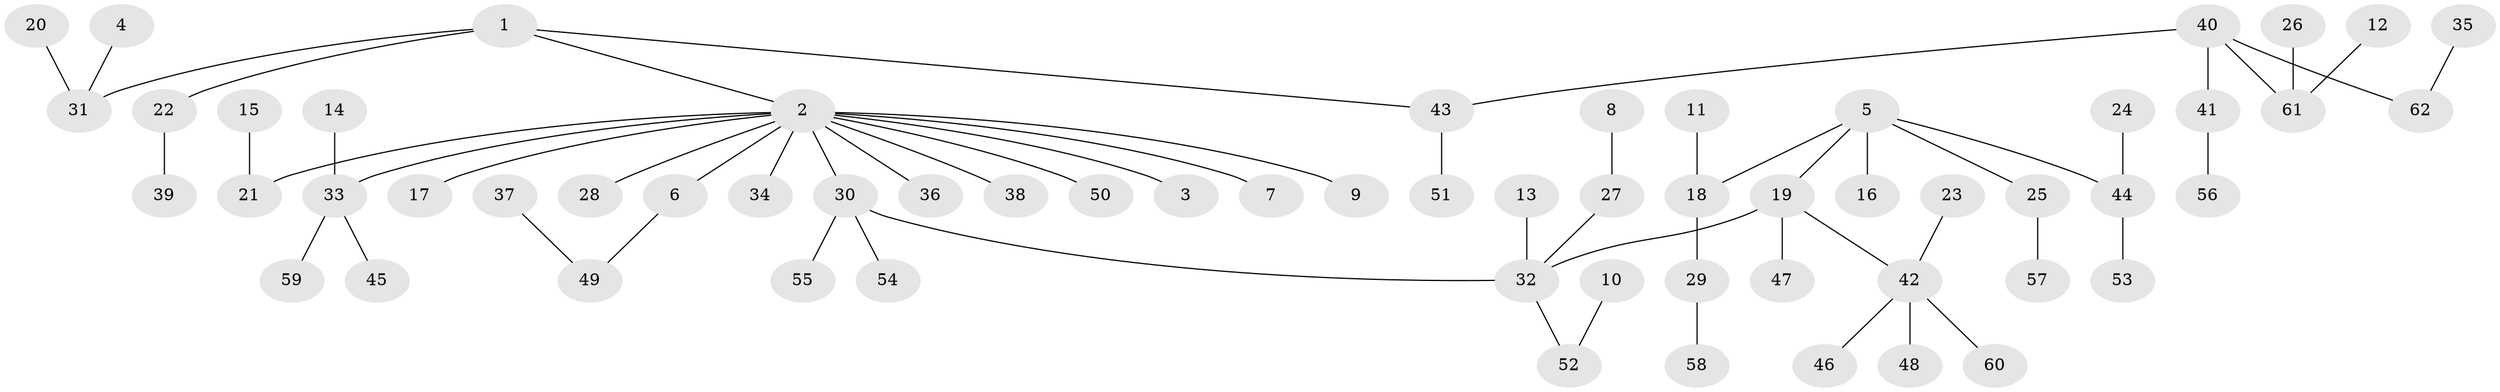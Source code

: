 // original degree distribution, {8: 0.016260162601626018, 4: 0.08130081300813008, 2: 0.2926829268292683, 5: 0.04065040650406504, 1: 0.4959349593495935, 3: 0.06504065040650407, 6: 0.008130081300813009}
// Generated by graph-tools (version 1.1) at 2025/50/03/09/25 03:50:19]
// undirected, 62 vertices, 61 edges
graph export_dot {
graph [start="1"]
  node [color=gray90,style=filled];
  1;
  2;
  3;
  4;
  5;
  6;
  7;
  8;
  9;
  10;
  11;
  12;
  13;
  14;
  15;
  16;
  17;
  18;
  19;
  20;
  21;
  22;
  23;
  24;
  25;
  26;
  27;
  28;
  29;
  30;
  31;
  32;
  33;
  34;
  35;
  36;
  37;
  38;
  39;
  40;
  41;
  42;
  43;
  44;
  45;
  46;
  47;
  48;
  49;
  50;
  51;
  52;
  53;
  54;
  55;
  56;
  57;
  58;
  59;
  60;
  61;
  62;
  1 -- 2 [weight=1.0];
  1 -- 22 [weight=1.0];
  1 -- 31 [weight=1.0];
  1 -- 43 [weight=1.0];
  2 -- 3 [weight=1.0];
  2 -- 6 [weight=1.0];
  2 -- 7 [weight=1.0];
  2 -- 9 [weight=1.0];
  2 -- 17 [weight=1.0];
  2 -- 21 [weight=1.0];
  2 -- 28 [weight=1.0];
  2 -- 30 [weight=1.0];
  2 -- 33 [weight=1.0];
  2 -- 34 [weight=1.0];
  2 -- 36 [weight=1.0];
  2 -- 38 [weight=1.0];
  2 -- 50 [weight=1.0];
  4 -- 31 [weight=1.0];
  5 -- 16 [weight=1.0];
  5 -- 18 [weight=1.0];
  5 -- 19 [weight=1.0];
  5 -- 25 [weight=1.0];
  5 -- 44 [weight=1.0];
  6 -- 49 [weight=1.0];
  8 -- 27 [weight=1.0];
  10 -- 52 [weight=1.0];
  11 -- 18 [weight=1.0];
  12 -- 61 [weight=1.0];
  13 -- 32 [weight=1.0];
  14 -- 33 [weight=1.0];
  15 -- 21 [weight=1.0];
  18 -- 29 [weight=1.0];
  19 -- 32 [weight=1.0];
  19 -- 42 [weight=1.0];
  19 -- 47 [weight=1.0];
  20 -- 31 [weight=1.0];
  22 -- 39 [weight=1.0];
  23 -- 42 [weight=1.0];
  24 -- 44 [weight=1.0];
  25 -- 57 [weight=1.0];
  26 -- 61 [weight=1.0];
  27 -- 32 [weight=1.0];
  29 -- 58 [weight=1.0];
  30 -- 32 [weight=1.0];
  30 -- 54 [weight=1.0];
  30 -- 55 [weight=1.0];
  32 -- 52 [weight=1.0];
  33 -- 45 [weight=1.0];
  33 -- 59 [weight=1.0];
  35 -- 62 [weight=1.0];
  37 -- 49 [weight=1.0];
  40 -- 41 [weight=1.0];
  40 -- 43 [weight=1.0];
  40 -- 61 [weight=1.0];
  40 -- 62 [weight=1.0];
  41 -- 56 [weight=1.0];
  42 -- 46 [weight=1.0];
  42 -- 48 [weight=1.0];
  42 -- 60 [weight=1.0];
  43 -- 51 [weight=1.0];
  44 -- 53 [weight=1.0];
}
